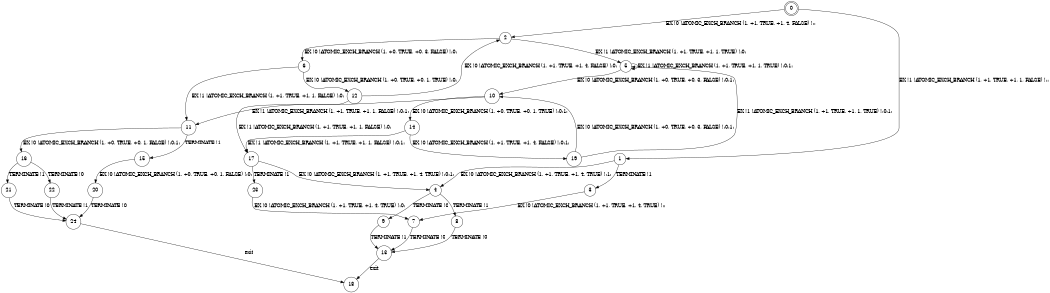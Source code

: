 digraph BCG {
size = "7, 10.5";
center = TRUE;
node [shape = circle];
0 [peripheries = 2];
0 -> 1 [label = "EX !1 !ATOMIC_EXCH_BRANCH (1, +1, TRUE, +1, 1, FALSE) !::"];
0 -> 2 [label = "EX !0 !ATOMIC_EXCH_BRANCH (1, +1, TRUE, +1, 4, FALSE) !::"];
1 -> 3 [label = "TERMINATE !1"];
1 -> 4 [label = "EX !0 !ATOMIC_EXCH_BRANCH (1, +1, TRUE, +1, 4, TRUE) !:1:"];
2 -> 5 [label = "EX !1 !ATOMIC_EXCH_BRANCH (1, +1, TRUE, +1, 1, TRUE) !:0:"];
2 -> 6 [label = "EX !0 !ATOMIC_EXCH_BRANCH (1, +0, TRUE, +0, 3, FALSE) !:0:"];
3 -> 7 [label = "EX !0 !ATOMIC_EXCH_BRANCH (1, +1, TRUE, +1, 4, TRUE) !::"];
4 -> 8 [label = "TERMINATE !1"];
4 -> 9 [label = "TERMINATE !0"];
5 -> 5 [label = "EX !1 !ATOMIC_EXCH_BRANCH (1, +1, TRUE, +1, 1, TRUE) !:0:1:"];
5 -> 10 [label = "EX !0 !ATOMIC_EXCH_BRANCH (1, +0, TRUE, +0, 3, FALSE) !:0:1:"];
6 -> 11 [label = "EX !1 !ATOMIC_EXCH_BRANCH (1, +1, TRUE, +1, 1, FALSE) !:0:"];
6 -> 12 [label = "EX !0 !ATOMIC_EXCH_BRANCH (1, +0, TRUE, +0, 1, TRUE) !:0:"];
7 -> 13 [label = "TERMINATE !0"];
8 -> 13 [label = "TERMINATE !0"];
9 -> 13 [label = "TERMINATE !1"];
10 -> 11 [label = "EX !1 !ATOMIC_EXCH_BRANCH (1, +1, TRUE, +1, 1, FALSE) !:0:1:"];
10 -> 14 [label = "EX !0 !ATOMIC_EXCH_BRANCH (1, +0, TRUE, +0, 1, TRUE) !:0:1:"];
11 -> 15 [label = "TERMINATE !1"];
11 -> 16 [label = "EX !0 !ATOMIC_EXCH_BRANCH (1, +0, TRUE, +0, 1, FALSE) !:0:1:"];
12 -> 17 [label = "EX !1 !ATOMIC_EXCH_BRANCH (1, +1, TRUE, +1, 1, FALSE) !:0:"];
12 -> 2 [label = "EX !0 !ATOMIC_EXCH_BRANCH (1, +1, TRUE, +1, 4, FALSE) !:0:"];
13 -> 18 [label = "exit"];
14 -> 17 [label = "EX !1 !ATOMIC_EXCH_BRANCH (1, +1, TRUE, +1, 1, FALSE) !:0:1:"];
14 -> 19 [label = "EX !0 !ATOMIC_EXCH_BRANCH (1, +1, TRUE, +1, 4, FALSE) !:0:1:"];
15 -> 20 [label = "EX !0 !ATOMIC_EXCH_BRANCH (1, +0, TRUE, +0, 1, FALSE) !:0:"];
16 -> 21 [label = "TERMINATE !1"];
16 -> 22 [label = "TERMINATE !0"];
17 -> 23 [label = "TERMINATE !1"];
17 -> 4 [label = "EX !0 !ATOMIC_EXCH_BRANCH (1, +1, TRUE, +1, 4, TRUE) !:0:1:"];
19 -> 5 [label = "EX !1 !ATOMIC_EXCH_BRANCH (1, +1, TRUE, +1, 1, TRUE) !:0:1:"];
19 -> 10 [label = "EX !0 !ATOMIC_EXCH_BRANCH (1, +0, TRUE, +0, 3, FALSE) !:0:1:"];
20 -> 24 [label = "TERMINATE !0"];
21 -> 24 [label = "TERMINATE !0"];
22 -> 24 [label = "TERMINATE !1"];
23 -> 7 [label = "EX !0 !ATOMIC_EXCH_BRANCH (1, +1, TRUE, +1, 4, TRUE) !:0:"];
24 -> 18 [label = "exit"];
}
